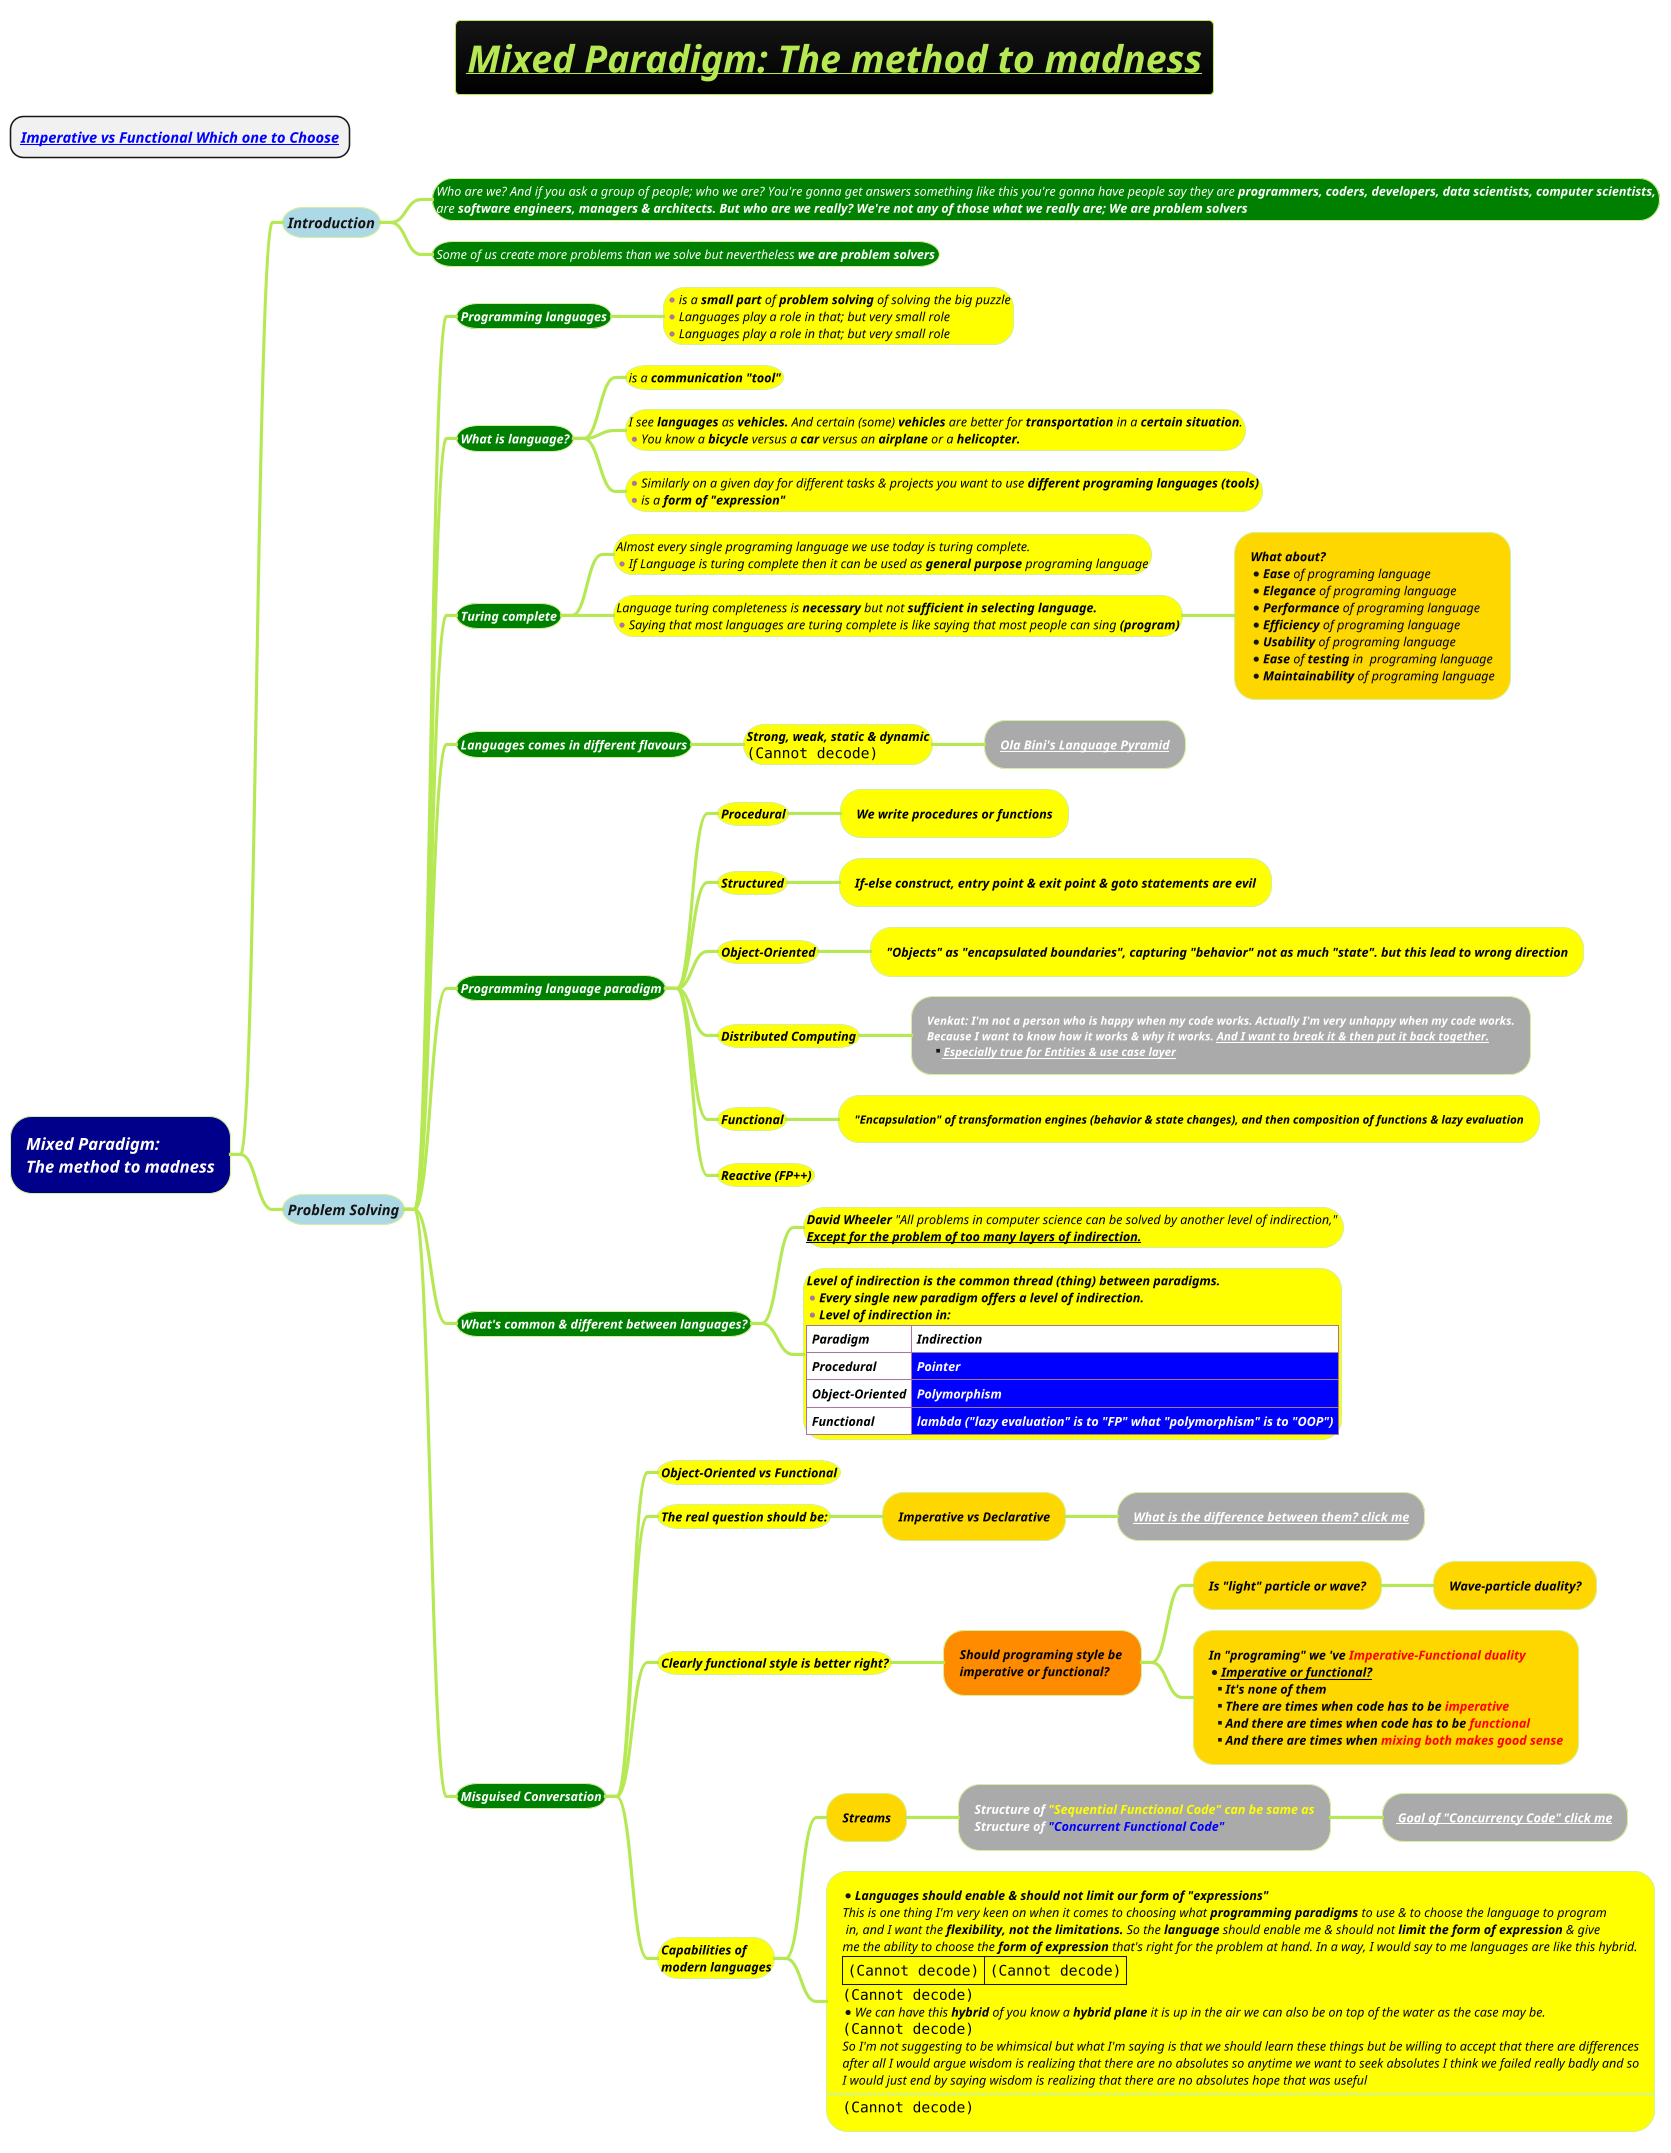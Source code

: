 @startmindmap
title =<b><i><u>Mixed Paradigm: The method to madness
* <b><i>[[docs/3-programming-languages/Venkat-Subramaniam/Imperative-vs-Functional-Which-one-to-Choose.puml Imperative vs Functional Which one to Choose]]
!theme hacker

*[#darkblue] <color #white><i>Mixed Paradigm:\n<color #white><i>The method to madness
**[#lightblue] <i>Introduction
***[#green]:<size:12><color #white><i>Who are we? And if you ask a group of people; who we are? You're gonna get answers something like this you're gonna have people say they are <b>programmers, coders, developers, data scientists, computer scientists,
<size:12><color #white><i>are <b>software engineers, managers & architects. But who are we really? We're not any of those what we really are; **We are problem solvers**;
***[#green] <size:12><color #white><i>Some of us create more problems than we solve but nevertheless <b>we are problem solvers
**[#lightblue] <i>Problem Solving
***[#green] <size:12><color #white><i><b>Programming languages
****[#yellow] *<size:12><color #black><i>is a **small part** of <b>problem solving</b> of solving the big puzzle \n*<size:12><color #black><i>Languages play a role in that; but very small role \n*<size:12><color #black><i>Languages play a role in that; but very small role
***[#green] <size:12><color #white><i><b>What is language?
****[#yellow] <size:12><color #black><i>is a <b>communication "tool"
****[#yellow]:<size:12><color #black><i>I see **languages** as **vehicles.** And certain (some) **vehicles** are better for **transportation** in a **certain situation**.
*<size:12><color #black><i>You know a **bicycle** versus a **car** versus an **airplane** or a <b>helicopter.;
****[#yellow] *<size:12><color #black><i>Similarly on a given day for different tasks & projects you want to use <b>different programing languages (tools) \n*<size:12><color #black><i>is a <b>form of "expression"
***[#green] <size:12><color #white><i><b>Turing complete
****[#yellow] <size:12><color #black><i>Almost every single programing language we use today is turing complete. \n*<size:12><color #black><i>If Language is turing complete then it can be used as **general purpose** programing language

****[#yellow] <size:12><color #black><i>Language turing completeness is **necessary** but not <b>sufficient in selecting language.\n*<size:12><color #black><i>Saying that most languages are turing complete is like saying that most people can sing <b>(program)
*****[#gold]:<size:12><color #black><i><b>What about?
*<size:12><color #black><i>**Ease** of programing language
*<size:12><color #black><i>**Elegance** of programing language
*<size:12><color #black><i>**Performance** of programing language
*<size:12><color #black><i>**Efficiency** of programing language
*<size:12><color #black><i>**Usability** of programing language
*<size:12><color #black><i>**Ease** of **testing** in  programing language
*<size:12><color #black><i>**Maintainability** of programing language;
***[#green] <size:12><color #white><i><b>Languages comes in different flavours
****[#yellow] <size:12><color #black><i><b>Strong, weak, static & dynamic\n<img:images/img_212.png{scale=.6}>
*****[#a] <size:12><color #black><i><b>[[docs/3-programming-languages/Ola-Bini's-Language-Pyramid.puml Ola Bini's Language Pyramid]]
***[#green] <size:12><color #white><i><b>Programming language paradigm</b>
****[#yellow] <size:12><color #black><i><b>Procedural
*****[#yellow] <size:12><color #black><i><b>We write procedures or functions
****[#yellow] <size:12><color #black><i><b>Structured
*****[#yellow] <size:12><color #black><i><b>If-else construct, entry point & exit point & goto statements are evil
****[#yellow] <size:12><color #black><i><b>Object-Oriented
*****[#yellow] <size:12><color #black><i><b>"Objects" as "encapsulated boundaries", capturing "behavior" not as much "state". but this lead to wrong direction
****[#yellow] <size:12><color #black><i><b>Distributed Computing
*****[#a] <size:11><color #white><i><b>Venkat: I'm not a person who is happy when my code works. Actually I'm very unhappy when my code works.\n<size:11><color #white><i><b>Because I want to know how it works & why it works. <u>And I want to break it & then put it back together.\n**<size:11><color #white><i><b><u>Especially true for Entities & use case layer
****[#yellow] <size:12><color #black><i><b>Functional
*****[#yellow] <size:11><color #black><i><b>"Encapsulation" of transformation engines (behavior & state changes), and then composition of functions & lazy evaluation
****[#yellow] <size:12><color #black><i><b>Reactive (FP++)
***[#green] <size:12><color #white><i><b>What's common & different between languages?
****[#yellow] <size:12><color #black><i><b>David Wheeler</b> "All problems in computer science can be solved by another level of indirection," \n<size:12><color #black><i><b><u>Except for the problem of too many layers of indirection.
****[#yellow]:<size:12><color #black><i><b>Level of indirection is the common thread (thing) between paradigms.</b>
*<size:12><color #black><i><b>Every single new paradigm offers a level of indirection.
*<size:12><color #black><i><b>Level of indirection in:
|<#white><size:12><color #black><i><b>Paradigm|<#white><size:12><color #black><i><b>Indirection|
|<#white><size:12><color #black><i><b>Procedural|<#blue><size:12><color #white><i><b>Pointer|
|<#white><size:12><color #black><i><b>Object-Oriented|<#blue><size:12><color #white><i><b>Polymorphism|
|<#white><size:12><color #black><i><b>Functional|<#blue><size:12><color #white><i><b>lambda ("lazy evaluation" is to "FP" what "polymorphism" is to "OOP")|;
***[#green] <size:12><color #white><i><b>Misguised Conversation
****[#yellow] <size:12><color #black><i><b>Object-Oriented vs Functional
****[#yellow] <size:12><color #black><i><b>The real question should be:
*****[#gold] <size:12><color #black><i><b>Imperative vs Declarative
******[#a] <size:12><color #black><i><b>[[docs/3-programming-languages/Venkat-Subramaniam/Imperative-vs-Functional-Which-one-to-Choose.puml What is the difference between them? click me]]
****[#yellow] <size:12><color #black><i><b>Clearly functional style is better right?
*****[#darkorange] <size:12><color #black><i><b>Should programing style be \n<size:12><color #black><i><b>imperative or functional?
******[#gold] <size:12><color #black><i><b>Is "light" particle or wave?
*******[#gold] <size:12><color #black><i><b>Wave-particle duality?
******[#gold]:<size:12><color #black><i><b>In "programing" we 've <color #red>Imperative-Functional duality
*<u><size:12><color #black><i><b>Imperative or functional?
**<size:12><color #black><i><b>It's none of them
**<size:12><color #black><i><b>There are times when code has to be <color #red>imperative
**<size:12><color #black><i><b>And there are times when code has to be <color #red>functional
**<size:12><color #black><i><b>And there are times when <color #red>mixing both makes good sense ;
****[#yellow] <size:12><color #black><i><b>Capabilities of \n<size:12><color #black><i><b>modern languages
*****[#gold] <size:12><color #black><i><b>Streams
******[#a] <size:12><color #white><i><b>Structure of <color #yellow>"Sequential Functional Code" can be same as\n<size:12><color #white><i><b>Structure of <color #blue>"Concurrent Functional Code"
*******[#a] <size:12><color #white><i><b>[[docs/3-programming-languages/Venkat-Subramaniam/Concurrency-and-Parallelism/images/img_1.png Goal of "Concurrency Code" click me]]
*****[#yellow]:*<size:12><color #black><i><b>Languages should enable & should not limit our form of "expressions"
<size:12><color #black><i>This is one thing I'm very keen on when it comes to choosing what **programming paradigms** to use & to choose the language to program
<size:12><color #black><i> in, and I want the **flexibility, not the limitations.** So the **language** should enable me & should not **limit the form of expression** & give
<size:12><color #black><i>me the ability to choose the **form of expression** that's right for the problem at hand. In a way, I would say to me languages are like this hybrid.
|<img:images/img_214.png{scale=1}>|<img:images/img_215.png{scale=1.48}>|
<img:images/img_216.png{scale=.8}>
*<size:12><color #black><i>We can have this **hybrid** of you know a **hybrid plane** it is up in the air we can also be on top of the water as the case may be.
<img:images/img_217.png{scale=.8}>
<size:12><color #black><i>So I'm not suggesting to be whimsical but what I'm saying is that we should learn these things but be willing to accept that there are differences
<size:12><color #black><i>after all I would argue wisdom is realizing that there are no absolutes so anytime we want to seek absolutes I think we failed really badly and so
<size:12><color #black><i>I would just end by saying wisdom is realizing that there are no absolutes hope that was useful
====
<img:images/img_218.png{scale=.8}>;
@endmindmap

